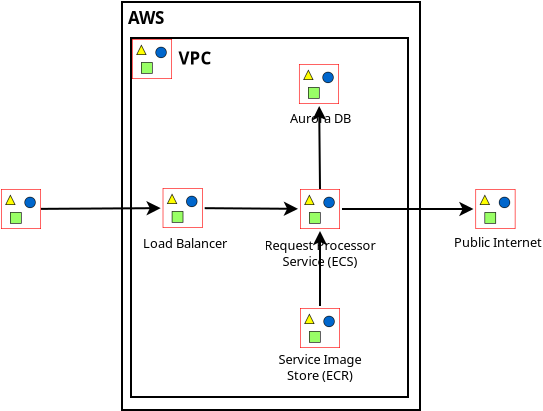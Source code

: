 <?xml version="1.0" encoding="UTF-8"?>
<dia:diagram xmlns:dia="http://www.lysator.liu.se/~alla/dia/">
  <dia:layer name="Background" visible="true" active="true">
    <dia:group>
      <dia:group>
        <dia:object type="Standard - Box" version="0" id="O0">
          <dia:attribute name="obj_pos">
            <dia:point val="6.7,0.55"/>
          </dia:attribute>
          <dia:attribute name="obj_bb">
            <dia:rectangle val="6.65,0.5;21.65,21"/>
          </dia:attribute>
          <dia:attribute name="elem_corner">
            <dia:point val="6.7,0.55"/>
          </dia:attribute>
          <dia:attribute name="elem_width">
            <dia:real val="14.9"/>
          </dia:attribute>
          <dia:attribute name="elem_height">
            <dia:real val="20.4"/>
          </dia:attribute>
          <dia:attribute name="show_background">
            <dia:boolean val="true"/>
          </dia:attribute>
        </dia:object>
        <dia:object type="Standard - Text" version="1" id="O1">
          <dia:attribute name="obj_pos">
            <dia:point val="7,1.65"/>
          </dia:attribute>
          <dia:attribute name="obj_bb">
            <dia:rectangle val="7,0.802;8.988,1.825"/>
          </dia:attribute>
          <dia:attribute name="text">
            <dia:composite type="text">
              <dia:attribute name="string">
                <dia:string>#AWS#</dia:string>
              </dia:attribute>
              <dia:attribute name="font">
                <dia:font family="sans" style="80" name="Helvetica-Bold"/>
              </dia:attribute>
              <dia:attribute name="height">
                <dia:real val="1.058"/>
              </dia:attribute>
              <dia:attribute name="pos">
                <dia:point val="7,1.65"/>
              </dia:attribute>
              <dia:attribute name="color">
                <dia:color val="#000000"/>
              </dia:attribute>
              <dia:attribute name="alignment">
                <dia:enum val="0"/>
              </dia:attribute>
            </dia:composite>
          </dia:attribute>
          <dia:attribute name="valign">
            <dia:enum val="3"/>
          </dia:attribute>
        </dia:object>
      </dia:group>
      <dia:group>
        <dia:group>
          <dia:group>
            <dia:object type="Standard - Box" version="0" id="O2">
              <dia:attribute name="obj_pos">
                <dia:point val="7.15,2.35"/>
              </dia:attribute>
              <dia:attribute name="obj_bb">
                <dia:rectangle val="7.1,2.3;21.05,20.35"/>
              </dia:attribute>
              <dia:attribute name="elem_corner">
                <dia:point val="7.15,2.35"/>
              </dia:attribute>
              <dia:attribute name="elem_width">
                <dia:real val="13.85"/>
              </dia:attribute>
              <dia:attribute name="elem_height">
                <dia:real val="17.95"/>
              </dia:attribute>
              <dia:attribute name="show_background">
                <dia:boolean val="true"/>
              </dia:attribute>
            </dia:object>
            <dia:object type="Standard - Image" version="0" id="O3">
              <dia:attribute name="obj_pos">
                <dia:point val="7.2,2.4"/>
              </dia:attribute>
              <dia:attribute name="obj_bb">
                <dia:rectangle val="7.15,2.35;9.25,4.45"/>
              </dia:attribute>
              <dia:attribute name="elem_corner">
                <dia:point val="7.2,2.4"/>
              </dia:attribute>
              <dia:attribute name="elem_width">
                <dia:real val="2"/>
              </dia:attribute>
              <dia:attribute name="elem_height">
                <dia:real val="2"/>
              </dia:attribute>
              <dia:attribute name="draw_border">
                <dia:boolean val="false"/>
              </dia:attribute>
              <dia:attribute name="keep_aspect">
                <dia:boolean val="true"/>
              </dia:attribute>
              <dia:attribute name="file">
                <dia:string>#Virtual-private-cloud-VPC_32.png#</dia:string>
              </dia:attribute>
            </dia:object>
          </dia:group>
          <dia:object type="Standard - Text" version="1" id="O4">
            <dia:attribute name="obj_pos">
              <dia:point val="9.525,3.675"/>
            </dia:attribute>
            <dia:attribute name="obj_bb">
              <dia:rectangle val="9.525,2.828;11.22,3.85"/>
            </dia:attribute>
            <dia:attribute name="text">
              <dia:composite type="text">
                <dia:attribute name="string">
                  <dia:string>#VPC#</dia:string>
                </dia:attribute>
                <dia:attribute name="font">
                  <dia:font family="sans" style="80" name="Helvetica-Bold"/>
                </dia:attribute>
                <dia:attribute name="height">
                  <dia:real val="1.058"/>
                </dia:attribute>
                <dia:attribute name="pos">
                  <dia:point val="9.525,3.675"/>
                </dia:attribute>
                <dia:attribute name="color">
                  <dia:color val="#000000"/>
                </dia:attribute>
                <dia:attribute name="alignment">
                  <dia:enum val="0"/>
                </dia:attribute>
              </dia:composite>
            </dia:attribute>
            <dia:attribute name="valign">
              <dia:enum val="3"/>
            </dia:attribute>
          </dia:object>
        </dia:group>
        <dia:group>
          <dia:group>
            <dia:object type="Standard - Image" version="0" id="O5">
              <dia:attribute name="obj_pos">
                <dia:point val="15.6,15.85"/>
              </dia:attribute>
              <dia:attribute name="obj_bb">
                <dia:rectangle val="15.55,15.8;17.65,17.9"/>
              </dia:attribute>
              <dia:attribute name="elem_corner">
                <dia:point val="15.6,15.85"/>
              </dia:attribute>
              <dia:attribute name="elem_width">
                <dia:real val="2"/>
              </dia:attribute>
              <dia:attribute name="elem_height">
                <dia:real val="2"/>
              </dia:attribute>
              <dia:attribute name="draw_border">
                <dia:boolean val="false"/>
              </dia:attribute>
              <dia:attribute name="keep_aspect">
                <dia:boolean val="true"/>
              </dia:attribute>
              <dia:attribute name="file">
                <dia:string>#Arch_Amazon-Elastic-Container-Registry_48.png#</dia:string>
              </dia:attribute>
            </dia:object>
            <dia:object type="Standard - Text" version="1" id="O6">
              <dia:attribute name="obj_pos">
                <dia:point val="16.6,18.65"/>
              </dia:attribute>
              <dia:attribute name="obj_bb">
                <dia:rectangle val="14.585,18.01;18.615,19.582"/>
              </dia:attribute>
              <dia:attribute name="text">
                <dia:composite type="text">
                  <dia:attribute name="string">
                    <dia:string>#Service Image
Store (ECR)#</dia:string>
                  </dia:attribute>
                  <dia:attribute name="font">
                    <dia:font family="sans" style="0" name="Helvetica"/>
                  </dia:attribute>
                  <dia:attribute name="height">
                    <dia:real val="0.8"/>
                  </dia:attribute>
                  <dia:attribute name="pos">
                    <dia:point val="16.6,18.65"/>
                  </dia:attribute>
                  <dia:attribute name="color">
                    <dia:color val="#000000"/>
                  </dia:attribute>
                  <dia:attribute name="alignment">
                    <dia:enum val="1"/>
                  </dia:attribute>
                </dia:composite>
              </dia:attribute>
              <dia:attribute name="valign">
                <dia:enum val="3"/>
              </dia:attribute>
            </dia:object>
          </dia:group>
          <dia:group>
            <dia:object type="Standard - Image" version="0" id="O7">
              <dia:attribute name="obj_pos">
                <dia:point val="24.372,9.9"/>
              </dia:attribute>
              <dia:attribute name="obj_bb">
                <dia:rectangle val="24.323,9.85;26.422,11.95"/>
              </dia:attribute>
              <dia:attribute name="elem_corner">
                <dia:point val="24.372,9.9"/>
              </dia:attribute>
              <dia:attribute name="elem_width">
                <dia:real val="2"/>
              </dia:attribute>
              <dia:attribute name="elem_height">
                <dia:real val="2"/>
              </dia:attribute>
              <dia:attribute name="draw_border">
                <dia:boolean val="false"/>
              </dia:attribute>
              <dia:attribute name="keep_aspect">
                <dia:boolean val="true"/>
              </dia:attribute>
              <dia:attribute name="file">
                <dia:string>#Res_Globe_48_Light.png#</dia:string>
              </dia:attribute>
            </dia:object>
            <dia:object type="Standard - Text" version="1" id="O8">
              <dia:attribute name="obj_pos">
                <dia:point val="23.3,12.8"/>
              </dia:attribute>
              <dia:attribute name="obj_bb">
                <dia:rectangle val="23.3,12.16;27.445,12.932"/>
              </dia:attribute>
              <dia:attribute name="text">
                <dia:composite type="text">
                  <dia:attribute name="string">
                    <dia:string>#Public Internet#</dia:string>
                  </dia:attribute>
                  <dia:attribute name="font">
                    <dia:font family="sans" style="0" name="Helvetica"/>
                  </dia:attribute>
                  <dia:attribute name="height">
                    <dia:real val="0.8"/>
                  </dia:attribute>
                  <dia:attribute name="pos">
                    <dia:point val="23.3,12.8"/>
                  </dia:attribute>
                  <dia:attribute name="color">
                    <dia:color val="#000000"/>
                  </dia:attribute>
                  <dia:attribute name="alignment">
                    <dia:enum val="0"/>
                  </dia:attribute>
                </dia:composite>
              </dia:attribute>
              <dia:attribute name="valign">
                <dia:enum val="3"/>
              </dia:attribute>
            </dia:object>
          </dia:group>
          <dia:group>
            <dia:object type="Standard - Image" version="0" id="O9">
              <dia:attribute name="obj_pos">
                <dia:point val="15.6,9.9"/>
              </dia:attribute>
              <dia:attribute name="obj_bb">
                <dia:rectangle val="15.55,9.85;17.65,11.95"/>
              </dia:attribute>
              <dia:attribute name="elem_corner">
                <dia:point val="15.6,9.9"/>
              </dia:attribute>
              <dia:attribute name="elem_width">
                <dia:real val="2"/>
              </dia:attribute>
              <dia:attribute name="elem_height">
                <dia:real val="2"/>
              </dia:attribute>
              <dia:attribute name="draw_border">
                <dia:boolean val="false"/>
              </dia:attribute>
              <dia:attribute name="keep_aspect">
                <dia:boolean val="true"/>
              </dia:attribute>
              <dia:attribute name="file">
                <dia:string>#Arch_Amazon-Elastic-Container-Service_48.png#</dia:string>
              </dia:attribute>
            </dia:object>
            <dia:object type="Standard - Text" version="1" id="O10">
              <dia:attribute name="obj_pos">
                <dia:point val="16.6,12.95"/>
              </dia:attribute>
              <dia:attribute name="obj_bb">
                <dia:rectangle val="14.002,12.31;19.198,13.883"/>
              </dia:attribute>
              <dia:attribute name="text">
                <dia:composite type="text">
                  <dia:attribute name="string">
                    <dia:string>#Request Processor
Service (ECS)#</dia:string>
                  </dia:attribute>
                  <dia:attribute name="font">
                    <dia:font family="sans" style="0" name="Helvetica"/>
                  </dia:attribute>
                  <dia:attribute name="height">
                    <dia:real val="0.8"/>
                  </dia:attribute>
                  <dia:attribute name="pos">
                    <dia:point val="16.6,12.95"/>
                  </dia:attribute>
                  <dia:attribute name="color">
                    <dia:color val="#000000"/>
                  </dia:attribute>
                  <dia:attribute name="alignment">
                    <dia:enum val="1"/>
                  </dia:attribute>
                </dia:composite>
              </dia:attribute>
              <dia:attribute name="valign">
                <dia:enum val="3"/>
              </dia:attribute>
            </dia:object>
          </dia:group>
          <dia:object type="Standard - Line" version="0" id="O11">
            <dia:attribute name="obj_pos">
              <dia:point val="16.6,15.75"/>
            </dia:attribute>
            <dia:attribute name="obj_bb">
              <dia:rectangle val="16.238,11.888;16.962,15.8"/>
            </dia:attribute>
            <dia:attribute name="conn_endpoints">
              <dia:point val="16.6,15.75"/>
              <dia:point val="16.6,12"/>
            </dia:attribute>
            <dia:attribute name="numcp">
              <dia:int val="1"/>
            </dia:attribute>
            <dia:attribute name="end_arrow">
              <dia:enum val="22"/>
            </dia:attribute>
            <dia:attribute name="end_arrow_length">
              <dia:real val="0.5"/>
            </dia:attribute>
            <dia:attribute name="end_arrow_width">
              <dia:real val="0.5"/>
            </dia:attribute>
          </dia:object>
          <dia:object type="Standard - Line" version="0" id="O12">
            <dia:attribute name="obj_pos">
              <dia:point val="17.699,10.9"/>
            </dia:attribute>
            <dia:attribute name="obj_bb">
              <dia:rectangle val="17.649,10.538;24.386,11.262"/>
            </dia:attribute>
            <dia:attribute name="conn_endpoints">
              <dia:point val="17.699,10.9"/>
              <dia:point val="24.274,10.9"/>
            </dia:attribute>
            <dia:attribute name="numcp">
              <dia:int val="1"/>
            </dia:attribute>
            <dia:attribute name="end_arrow">
              <dia:enum val="22"/>
            </dia:attribute>
            <dia:attribute name="end_arrow_length">
              <dia:real val="0.5"/>
            </dia:attribute>
            <dia:attribute name="end_arrow_width">
              <dia:real val="0.5"/>
            </dia:attribute>
          </dia:object>
          <dia:group>
            <dia:object type="Standard - Image" version="0" id="O13">
              <dia:attribute name="obj_pos">
                <dia:point val="15.549,3.65"/>
              </dia:attribute>
              <dia:attribute name="obj_bb">
                <dia:rectangle val="15.499,3.6;17.599,5.7"/>
              </dia:attribute>
              <dia:attribute name="elem_corner">
                <dia:point val="15.549,3.65"/>
              </dia:attribute>
              <dia:attribute name="elem_width">
                <dia:real val="2"/>
              </dia:attribute>
              <dia:attribute name="elem_height">
                <dia:real val="2"/>
              </dia:attribute>
              <dia:attribute name="draw_border">
                <dia:boolean val="false"/>
              </dia:attribute>
              <dia:attribute name="keep_aspect">
                <dia:boolean val="true"/>
              </dia:attribute>
              <dia:attribute name="file">
                <dia:string>#Arch_Amazon-Aurora_48.png#</dia:string>
              </dia:attribute>
            </dia:object>
            <dia:object type="Standard - Text" version="1" id="O14">
              <dia:attribute name="obj_pos">
                <dia:point val="15.1,6.6"/>
              </dia:attribute>
              <dia:attribute name="obj_bb">
                <dia:rectangle val="15.1,5.96;17.997,6.732"/>
              </dia:attribute>
              <dia:attribute name="text">
                <dia:composite type="text">
                  <dia:attribute name="string">
                    <dia:string>#Aurora DB#</dia:string>
                  </dia:attribute>
                  <dia:attribute name="font">
                    <dia:font family="sans" style="0" name="Helvetica"/>
                  </dia:attribute>
                  <dia:attribute name="height">
                    <dia:real val="0.8"/>
                  </dia:attribute>
                  <dia:attribute name="pos">
                    <dia:point val="15.1,6.6"/>
                  </dia:attribute>
                  <dia:attribute name="color">
                    <dia:color val="#000000"/>
                  </dia:attribute>
                  <dia:attribute name="alignment">
                    <dia:enum val="0"/>
                  </dia:attribute>
                </dia:composite>
              </dia:attribute>
              <dia:attribute name="valign">
                <dia:enum val="3"/>
              </dia:attribute>
            </dia:object>
          </dia:group>
          <dia:object type="Standard - Line" version="0" id="O15">
            <dia:attribute name="obj_pos">
              <dia:point val="16.6,9.9"/>
            </dia:attribute>
            <dia:attribute name="obj_bb">
              <dia:rectangle val="16.204,5.638;16.927,9.95"/>
            </dia:attribute>
            <dia:attribute name="conn_endpoints">
              <dia:point val="16.6,9.9"/>
              <dia:point val="16.559,5.75"/>
            </dia:attribute>
            <dia:attribute name="numcp">
              <dia:int val="1"/>
            </dia:attribute>
            <dia:attribute name="end_arrow">
              <dia:enum val="22"/>
            </dia:attribute>
            <dia:attribute name="end_arrow_length">
              <dia:real val="0.5"/>
            </dia:attribute>
            <dia:attribute name="end_arrow_width">
              <dia:real val="0.5"/>
            </dia:attribute>
          </dia:object>
          <dia:group>
            <dia:object type="Standard - Image" version="0" id="O16">
              <dia:attribute name="obj_pos">
                <dia:point val="8.735,9.85"/>
              </dia:attribute>
              <dia:attribute name="obj_bb">
                <dia:rectangle val="8.685,9.8;10.785,11.9"/>
              </dia:attribute>
              <dia:attribute name="elem_corner">
                <dia:point val="8.735,9.85"/>
              </dia:attribute>
              <dia:attribute name="elem_width">
                <dia:real val="2"/>
              </dia:attribute>
              <dia:attribute name="elem_height">
                <dia:real val="2"/>
              </dia:attribute>
              <dia:attribute name="draw_border">
                <dia:boolean val="false"/>
              </dia:attribute>
              <dia:attribute name="keep_aspect">
                <dia:boolean val="true"/>
              </dia:attribute>
              <dia:attribute name="file">
                <dia:string>#Res_Elastic-Load-Balancing_Network-Load-Balancer_48.png#</dia:string>
              </dia:attribute>
            </dia:object>
            <dia:object type="Standard - Text" version="1" id="O17">
              <dia:attribute name="obj_pos">
                <dia:point val="7.75,12.85"/>
              </dia:attribute>
              <dia:attribute name="obj_bb">
                <dia:rectangle val="7.75,12.21;11.72,12.982"/>
              </dia:attribute>
              <dia:attribute name="text">
                <dia:composite type="text">
                  <dia:attribute name="string">
                    <dia:string>#Load Balancer#</dia:string>
                  </dia:attribute>
                  <dia:attribute name="font">
                    <dia:font family="sans" style="0" name="Helvetica"/>
                  </dia:attribute>
                  <dia:attribute name="height">
                    <dia:real val="0.8"/>
                  </dia:attribute>
                  <dia:attribute name="pos">
                    <dia:point val="7.75,12.85"/>
                  </dia:attribute>
                  <dia:attribute name="color">
                    <dia:color val="#000000"/>
                  </dia:attribute>
                  <dia:attribute name="alignment">
                    <dia:enum val="0"/>
                  </dia:attribute>
                </dia:composite>
              </dia:attribute>
              <dia:attribute name="valign">
                <dia:enum val="3"/>
              </dia:attribute>
            </dia:object>
          </dia:group>
          <dia:object type="Standard - Line" version="0" id="O18">
            <dia:attribute name="obj_pos">
              <dia:point val="10.835,10.858"/>
            </dia:attribute>
            <dia:attribute name="obj_bb">
              <dia:rectangle val="10.784,10.526;15.612,11.249"/>
            </dia:attribute>
            <dia:attribute name="conn_endpoints">
              <dia:point val="10.835,10.858"/>
              <dia:point val="15.5,10.892"/>
            </dia:attribute>
            <dia:attribute name="numcp">
              <dia:int val="1"/>
            </dia:attribute>
            <dia:attribute name="end_arrow">
              <dia:enum val="22"/>
            </dia:attribute>
            <dia:attribute name="end_arrow_length">
              <dia:real val="0.5"/>
            </dia:attribute>
            <dia:attribute name="end_arrow_width">
              <dia:real val="0.5"/>
            </dia:attribute>
          </dia:object>
          <dia:object type="Standard - Image" version="0" id="O19">
            <dia:attribute name="obj_pos">
              <dia:point val="0.65,9.9"/>
            </dia:attribute>
            <dia:attribute name="obj_bb">
              <dia:rectangle val="0.6,9.85;2.7,11.95"/>
            </dia:attribute>
            <dia:attribute name="elem_corner">
              <dia:point val="0.65,9.9"/>
            </dia:attribute>
            <dia:attribute name="elem_width">
              <dia:real val="2"/>
            </dia:attribute>
            <dia:attribute name="elem_height">
              <dia:real val="2"/>
            </dia:attribute>
            <dia:attribute name="draw_border">
              <dia:boolean val="false"/>
            </dia:attribute>
            <dia:attribute name="keep_aspect">
              <dia:boolean val="true"/>
            </dia:attribute>
            <dia:attribute name="file">
              <dia:string>#Res_User_48_Light.png#</dia:string>
            </dia:attribute>
          </dia:object>
          <dia:object type="Standard - Line" version="0" id="O20">
            <dia:attribute name="obj_pos">
              <dia:point val="2.75,10.893"/>
            </dia:attribute>
            <dia:attribute name="obj_bb">
              <dia:rectangle val="2.7,10.499;8.747,11.222"/>
            </dia:attribute>
            <dia:attribute name="conn_endpoints">
              <dia:point val="2.75,10.893"/>
              <dia:point val="8.635,10.857"/>
            </dia:attribute>
            <dia:attribute name="numcp">
              <dia:int val="1"/>
            </dia:attribute>
            <dia:attribute name="end_arrow">
              <dia:enum val="22"/>
            </dia:attribute>
            <dia:attribute name="end_arrow_length">
              <dia:real val="0.5"/>
            </dia:attribute>
            <dia:attribute name="end_arrow_width">
              <dia:real val="0.5"/>
            </dia:attribute>
            <dia:connections>
              <dia:connection handle="0" to="O19" connection="8"/>
            </dia:connections>
          </dia:object>
        </dia:group>
      </dia:group>
    </dia:group>
  </dia:layer>
</dia:diagram>
